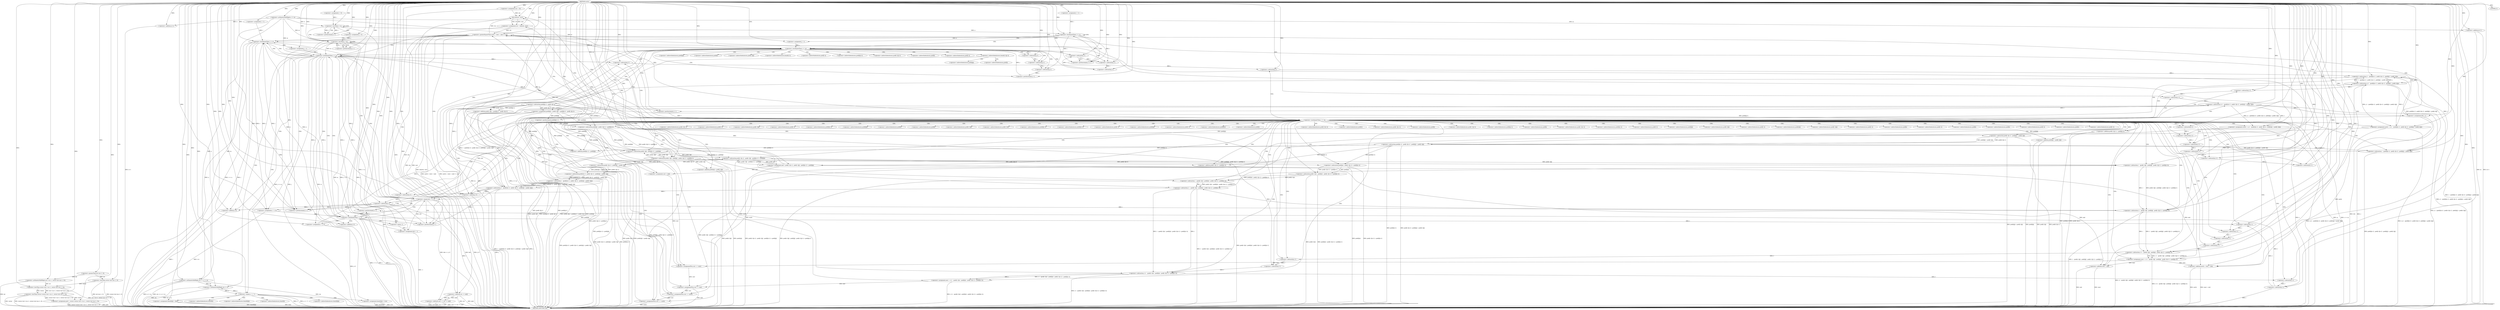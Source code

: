 digraph "solve" {  
"1000159" [label = "(METHOD,solve)" ]
"1000604" [label = "(METHOD_RETURN,void)" ]
"1000161" [label = "(<operator>.arithmeticShiftRight,cin >> n >> m)" ]
"1000171" [label = "(<operator>.assignment,pref = vector<vector<int>>(n+1, vector<int>(m+1, 0)))" ]
"1000307" [label = "(<operator>.assignment,res = 16)" ]
"1000599" [label = "(<operator>.shiftLeft,cout << res << endl)" ]
"1000194" [label = "(<operator>.assignment,i = 0)" ]
"1000197" [label = "(<operator>.lessThan,i < n)" ]
"1000200" [label = "(<operator>.postIncrement,i++)" ]
"1000239" [label = "(<operator>.assignment,i = 1)" ]
"1000242" [label = "(<operator>.lessEqualsThan,i <= n)" ]
"1000245" [label = "(<operator>.postIncrement,i++)" ]
"1000312" [label = "(<operator>.assignment,i = 1)" ]
"1000315" [label = "(<operator>.lessEqualsThan,i <= n)" ]
"1000318" [label = "(<operator>.postIncrement,i++)" ]
"1000163" [label = "(<operator>.arithmeticShiftRight,n >> m)" ]
"1000173" [label = "(<operator>.lessThan,vector<vector<int>>(n+1, vector<int>(m+1, 0)))" ]
"1000601" [label = "(<operator>.shiftLeft,res << endl)" ]
"1000175" [label = "(<operator>.lessThan,vector<int>>(n+1, vector<int>(m+1, 0)))" ]
"1000205" [label = "(<operator>.assignment,j = 0)" ]
"1000208" [label = "(<operator>.lessThan,j < m)" ]
"1000211" [label = "(<operator>.postIncrement,j++)" ]
"1000250" [label = "(<operator>.assignment,j = 1)" ]
"1000253" [label = "(<operator>.lessEqualsThan,j <= m)" ]
"1000256" [label = "(<operator>.postIncrement,j++)" ]
"1000323" [label = "(<operator>.assignment,j = 1)" ]
"1000326" [label = "(<operator>.lessEqualsThan,j <= m)" ]
"1000329" [label = "(<operator>.postIncrement,j++)" ]
"1000177" [label = "(<operator>.arithmeticShiftRight,int>>(n+1, vector<int>(m+1, 0)))" ]
"1000215" [label = "(<operator>.arithmeticShiftRight,cin >> a)" ]
"1000259" [label = "(<operator>.assignment,pref[i][j] = pref[i-1][j] + pref[i][j-1] - pref[i-1][j-1])" ]
"1000180" [label = "(<operator>.addition,n+1)" ]
"1000183" [label = "(<operator>.lessThan,vector<int>(m+1, 0))" ]
"1000219" [label = "(<operator>.equals,a == '1')" ]
"1000222" [label = "(<operator>.assignment,board[i][j] = true)" ]
"1000300" [label = "(<operator>.postIncrement,pref[i][j]++)" ]
"1000334" [label = "(<operator>.assignment,r = i+4)" ]
"1000339" [label = "(<operator>.lessEqualsThan,r <= n)" ]
"1000342" [label = "(<operator>.postIncrement,r++)" ]
"1000230" [label = "(<operator>.assignment,board[i][j] = false)" ]
"1000265" [label = "(<operator>.addition,pref[i-1][j] + pref[i][j-1] - pref[i-1][j-1])" ]
"1000346" [label = "(<operator>.assignment,brk = -1)" ]
"1000185" [label = "(<operator>.greaterThan,int>(m+1, 0))" ]
"1000273" [label = "(<operator>.subtraction,pref[i][j-1] - pref[i-1][j-1])" ]
"1000297" [label = "(<operator>.subtraction,j-1)" ]
"1000336" [label = "(<operator>.addition,i+4)" ]
"1000352" [label = "(<operator>.assignment,c = j+3)" ]
"1000357" [label = "(<operator>.lessEqualsThan,c <= m)" ]
"1000360" [label = "(<operator>.postIncrement,c++)" ]
"1000592" [label = "(<operator>.equals,brk == j+3)" ]
"1000188" [label = "(<operator>.addition,m+1)" ]
"1000191" [label = "(LITERAL,0,)" ]
"1000294" [label = "(<operator>.subtraction,i-1)" ]
"1000348" [label = "(<operator>.minus,-1)" ]
"1000364" [label = "(<operator>.assignment,mid = pref[r-1][c-1] - pref[r-1][j] - pref[i][c-1] + pref[i][j])" ]
"1000398" [label = "(<operator>.assignment,west = r-i-1 - (pref[r-1][j] - pref[i][j] - pref[r-1][j-1] + pref[i][j-1]))" ]
"1000438" [label = "(<operator>.assignment,east = r-i-1 - (pref[r-1][c] - pref[i][c] - pref[r-1][c-1] + pref[i][c-1]))" ]
"1000478" [label = "(<operator>.assignment,north = c-j-1 - (pref[i][c-1] - pref[i-1][c-1] - pref[i][j] + pref[i-1][j]))" ]
"1000518" [label = "(<operator>.assignment,south = c-j-1 - (pref[r][c-1] - pref[r-1][c-1] - pref[r][j] + pref[r-1][j]))" ]
"1000558" [label = "(<operator>.assignment,curr = mid)" ]
"1000561" [label = "(<operator>.assignmentPlus,curr += west)" ]
"1000564" [label = "(<operator>.assignmentPlus,curr += east)" ]
"1000567" [label = "(<operator>.assignmentPlus,curr += north)" ]
"1000570" [label = "(<operator>.assignmentPlus,curr += south)" ]
"1000573" [label = "(<operator>.assignment,res = min(res, curr))" ]
"1000269" [label = "(<operator>.subtraction,i-1)" ]
"1000278" [label = "(<operator>.subtraction,j-1)" ]
"1000287" [label = "(<operator>.subtraction,j-1)" ]
"1000354" [label = "(<operator>.addition,j+3)" ]
"1000579" [label = "(<operator>.greaterEqualsThan,north + west + mid >= res)" ]
"1000594" [label = "(<operator>.addition,j+3)" ]
"1000284" [label = "(<operator>.subtraction,i-1)" ]
"1000366" [label = "(<operator>.subtraction,pref[r-1][c-1] - pref[r-1][j] - pref[i][c-1] + pref[i][j])" ]
"1000400" [label = "(<operator>.subtraction,r-i-1 - (pref[r-1][j] - pref[i][j] - pref[r-1][j-1] + pref[i][j-1]))" ]
"1000440" [label = "(<operator>.subtraction,r-i-1 - (pref[r-1][c] - pref[i][c] - pref[r-1][c-1] + pref[i][c-1]))" ]
"1000480" [label = "(<operator>.subtraction,c-j-1 - (pref[i][c-1] - pref[i-1][c-1] - pref[i][j] + pref[i-1][j]))" ]
"1000520" [label = "(<operator>.subtraction,c-j-1 - (pref[r][c-1] - pref[r-1][c-1] - pref[r][j] + pref[r-1][j]))" ]
"1000575" [label = "(min,min(res, curr))" ]
"1000587" [label = "(<operator>.assignment,brk = c)" ]
"1000376" [label = "(<operator>.subtraction,pref[r-1][j] - pref[i][c-1] + pref[i][j])" ]
"1000402" [label = "(<operator>.subtraction,i-1 - (pref[r-1][j] - pref[i][j] - pref[r-1][j-1] + pref[i][j-1]))" ]
"1000442" [label = "(<operator>.subtraction,i-1 - (pref[r-1][c] - pref[i][c] - pref[r-1][c-1] + pref[i][c-1]))" ]
"1000482" [label = "(<operator>.subtraction,j-1 - (pref[i][c-1] - pref[i-1][c-1] - pref[i][j] + pref[i-1][j]))" ]
"1000522" [label = "(<operator>.subtraction,j-1 - (pref[r][c-1] - pref[r-1][c-1] - pref[r][j] + pref[r-1][j]))" ]
"1000580" [label = "(<operator>.addition,north + west + mid)" ]
"1000373" [label = "(<operator>.subtraction,c-1)" ]
"1000384" [label = "(<operator>.addition,pref[i][c-1] + pref[i][j])" ]
"1000404" [label = "(<operator>.subtraction,1 - (pref[r-1][j] - pref[i][j] - pref[r-1][j-1] + pref[i][j-1]))" ]
"1000444" [label = "(<operator>.subtraction,1 - (pref[r-1][c] - pref[i][c] - pref[r-1][c-1] + pref[i][c-1]))" ]
"1000484" [label = "(<operator>.subtraction,1 - (pref[i][c-1] - pref[i-1][c-1] - pref[i][j] + pref[i-1][j]))" ]
"1000524" [label = "(<operator>.subtraction,1 - (pref[r][c-1] - pref[r-1][c-1] - pref[r][j] + pref[r-1][j]))" ]
"1000582" [label = "(<operator>.addition,west + mid)" ]
"1000370" [label = "(<operator>.subtraction,r-1)" ]
"1000406" [label = "(<operator>.subtraction,pref[r-1][j] - pref[i][j] - pref[r-1][j-1] + pref[i][j-1])" ]
"1000446" [label = "(<operator>.subtraction,pref[r-1][c] - pref[i][c] - pref[r-1][c-1] + pref[i][c-1])" ]
"1000486" [label = "(<operator>.subtraction,pref[i][c-1] - pref[i-1][c-1] - pref[i][j] + pref[i-1][j])" ]
"1000526" [label = "(<operator>.subtraction,pref[r][c-1] - pref[r-1][c-1] - pref[r][j] + pref[r-1][j])" ]
"1000380" [label = "(<operator>.subtraction,r-1)" ]
"1000389" [label = "(<operator>.subtraction,c-1)" ]
"1000414" [label = "(<operator>.subtraction,pref[i][j] - pref[r-1][j-1] + pref[i][j-1])" ]
"1000454" [label = "(<operator>.subtraction,pref[i][c] - pref[r-1][c-1] + pref[i][c-1])" ]
"1000494" [label = "(<operator>.subtraction,pref[i-1][c-1] - pref[i][j] + pref[i-1][j])" ]
"1000534" [label = "(<operator>.subtraction,pref[r-1][c-1] - pref[r][j] + pref[r-1][j])" ]
"1000420" [label = "(<operator>.addition,pref[r-1][j-1] + pref[i][j-1])" ]
"1000460" [label = "(<operator>.addition,pref[r-1][c-1] + pref[i][c-1])" ]
"1000491" [label = "(<operator>.subtraction,c-1)" ]
"1000504" [label = "(<operator>.addition,pref[i][j] + pref[i-1][j])" ]
"1000531" [label = "(<operator>.subtraction,c-1)" ]
"1000544" [label = "(<operator>.addition,pref[r][j] + pref[r-1][j])" ]
"1000410" [label = "(<operator>.subtraction,r-1)" ]
"1000450" [label = "(<operator>.subtraction,r-1)" ]
"1000501" [label = "(<operator>.subtraction,c-1)" ]
"1000541" [label = "(<operator>.subtraction,c-1)" ]
"1000427" [label = "(<operator>.subtraction,j-1)" ]
"1000434" [label = "(<operator>.subtraction,j-1)" ]
"1000467" [label = "(<operator>.subtraction,c-1)" ]
"1000474" [label = "(<operator>.subtraction,c-1)" ]
"1000498" [label = "(<operator>.subtraction,i-1)" ]
"1000538" [label = "(<operator>.subtraction,r-1)" ]
"1000424" [label = "(<operator>.subtraction,r-1)" ]
"1000464" [label = "(<operator>.subtraction,r-1)" ]
"1000513" [label = "(<operator>.subtraction,i-1)" ]
"1000553" [label = "(<operator>.subtraction,r-1)" ]
"1000260" [label = "(<operator>.indirectIndexAccess,pref[i][j])" ]
"1000291" [label = "(<operator>.indirectIndexAccess,board[i-1][j-1])" ]
"1000223" [label = "(<operator>.indirectIndexAccess,board[i][j])" ]
"1000261" [label = "(<operator>.indirectIndexAccess,pref[i])" ]
"1000266" [label = "(<operator>.indirectIndexAccess,pref[i-1][j])" ]
"1000292" [label = "(<operator>.indirectIndexAccess,board[i-1])" ]
"1000301" [label = "(<operator>.indirectIndexAccess,pref[i][j])" ]
"1000224" [label = "(<operator>.indirectIndexAccess,board[i])" ]
"1000231" [label = "(<operator>.indirectIndexAccess,board[i][j])" ]
"1000267" [label = "(<operator>.indirectIndexAccess,pref[i-1])" ]
"1000274" [label = "(<operator>.indirectIndexAccess,pref[i][j-1])" ]
"1000281" [label = "(<operator>.indirectIndexAccess,pref[i-1][j-1])" ]
"1000302" [label = "(<operator>.indirectIndexAccess,pref[i])" ]
"1000232" [label = "(<operator>.indirectIndexAccess,board[i])" ]
"1000275" [label = "(<operator>.indirectIndexAccess,pref[i])" ]
"1000282" [label = "(<operator>.indirectIndexAccess,pref[i-1])" ]
"1000367" [label = "(<operator>.indirectIndexAccess,pref[r-1][c-1])" ]
"1000368" [label = "(<operator>.indirectIndexAccess,pref[r-1])" ]
"1000377" [label = "(<operator>.indirectIndexAccess,pref[r-1][j])" ]
"1000378" [label = "(<operator>.indirectIndexAccess,pref[r-1])" ]
"1000385" [label = "(<operator>.indirectIndexAccess,pref[i][c-1])" ]
"1000392" [label = "(<operator>.indirectIndexAccess,pref[i][j])" ]
"1000386" [label = "(<operator>.indirectIndexAccess,pref[i])" ]
"1000393" [label = "(<operator>.indirectIndexAccess,pref[i])" ]
"1000407" [label = "(<operator>.indirectIndexAccess,pref[r-1][j])" ]
"1000447" [label = "(<operator>.indirectIndexAccess,pref[r-1][c])" ]
"1000487" [label = "(<operator>.indirectIndexAccess,pref[i][c-1])" ]
"1000527" [label = "(<operator>.indirectIndexAccess,pref[r][c-1])" ]
"1000408" [label = "(<operator>.indirectIndexAccess,pref[r-1])" ]
"1000415" [label = "(<operator>.indirectIndexAccess,pref[i][j])" ]
"1000448" [label = "(<operator>.indirectIndexAccess,pref[r-1])" ]
"1000455" [label = "(<operator>.indirectIndexAccess,pref[i][c])" ]
"1000488" [label = "(<operator>.indirectIndexAccess,pref[i])" ]
"1000495" [label = "(<operator>.indirectIndexAccess,pref[i-1][c-1])" ]
"1000528" [label = "(<operator>.indirectIndexAccess,pref[r])" ]
"1000535" [label = "(<operator>.indirectIndexAccess,pref[r-1][c-1])" ]
"1000416" [label = "(<operator>.indirectIndexAccess,pref[i])" ]
"1000421" [label = "(<operator>.indirectIndexAccess,pref[r-1][j-1])" ]
"1000430" [label = "(<operator>.indirectIndexAccess,pref[i][j-1])" ]
"1000456" [label = "(<operator>.indirectIndexAccess,pref[i])" ]
"1000461" [label = "(<operator>.indirectIndexAccess,pref[r-1][c-1])" ]
"1000470" [label = "(<operator>.indirectIndexAccess,pref[i][c-1])" ]
"1000496" [label = "(<operator>.indirectIndexAccess,pref[i-1])" ]
"1000505" [label = "(<operator>.indirectIndexAccess,pref[i][j])" ]
"1000510" [label = "(<operator>.indirectIndexAccess,pref[i-1][j])" ]
"1000536" [label = "(<operator>.indirectIndexAccess,pref[r-1])" ]
"1000545" [label = "(<operator>.indirectIndexAccess,pref[r][j])" ]
"1000550" [label = "(<operator>.indirectIndexAccess,pref[r-1][j])" ]
"1000422" [label = "(<operator>.indirectIndexAccess,pref[r-1])" ]
"1000431" [label = "(<operator>.indirectIndexAccess,pref[i])" ]
"1000462" [label = "(<operator>.indirectIndexAccess,pref[r-1])" ]
"1000471" [label = "(<operator>.indirectIndexAccess,pref[i])" ]
"1000506" [label = "(<operator>.indirectIndexAccess,pref[i])" ]
"1000511" [label = "(<operator>.indirectIndexAccess,pref[i-1])" ]
"1000546" [label = "(<operator>.indirectIndexAccess,pref[r])" ]
"1000551" [label = "(<operator>.indirectIndexAccess,pref[r-1])" ]
  "1000161" -> "1000604"  [ label = "DDG: cin"] 
  "1000161" -> "1000604"  [ label = "DDG: n >> m"] 
  "1000161" -> "1000604"  [ label = "DDG: cin >> n >> m"] 
  "1000171" -> "1000604"  [ label = "DDG: pref"] 
  "1000173" -> "1000604"  [ label = "DDG: vector"] 
  "1000177" -> "1000604"  [ label = "DDG: int"] 
  "1000180" -> "1000604"  [ label = "DDG: n+1"] 
  "1000188" -> "1000604"  [ label = "DDG: m"] 
  "1000188" -> "1000604"  [ label = "DDG: m+1"] 
  "1000183" -> "1000604"  [ label = "DDG: int>(m+1, 0)"] 
  "1000183" -> "1000604"  [ label = "DDG: vector<int>(m+1, 0)"] 
  "1000175" -> "1000604"  [ label = "DDG: int>>(n+1, vector<int>(m+1, 0))"] 
  "1000173" -> "1000604"  [ label = "DDG: vector<int>>(n+1, vector<int>(m+1, 0))"] 
  "1000171" -> "1000604"  [ label = "DDG: vector<vector<int>>(n+1, vector<int>(m+1, 0))"] 
  "1000197" -> "1000604"  [ label = "DDG: i < n"] 
  "1000315" -> "1000604"  [ label = "DDG: i"] 
  "1000315" -> "1000604"  [ label = "DDG: n"] 
  "1000315" -> "1000604"  [ label = "DDG: i <= n"] 
  "1000326" -> "1000604"  [ label = "DDG: j"] 
  "1000326" -> "1000604"  [ label = "DDG: m"] 
  "1000326" -> "1000604"  [ label = "DDG: j <= m"] 
  "1000336" -> "1000604"  [ label = "DDG: i"] 
  "1000334" -> "1000604"  [ label = "DDG: i+4"] 
  "1000339" -> "1000604"  [ label = "DDG: r"] 
  "1000339" -> "1000604"  [ label = "DDG: n"] 
  "1000339" -> "1000604"  [ label = "DDG: r <= n"] 
  "1000346" -> "1000604"  [ label = "DDG: -1"] 
  "1000352" -> "1000604"  [ label = "DDG: j+3"] 
  "1000357" -> "1000604"  [ label = "DDG: c"] 
  "1000357" -> "1000604"  [ label = "DDG: m"] 
  "1000357" -> "1000604"  [ label = "DDG: c <= m"] 
  "1000376" -> "1000604"  [ label = "DDG: pref[i][c-1] + pref[i][j]"] 
  "1000366" -> "1000604"  [ label = "DDG: pref[r-1][j] - pref[i][c-1] + pref[i][j]"] 
  "1000364" -> "1000604"  [ label = "DDG: pref[r-1][c-1] - pref[r-1][j] - pref[i][c-1] + pref[i][j]"] 
  "1000420" -> "1000604"  [ label = "DDG: pref[r-1][j-1]"] 
  "1000420" -> "1000604"  [ label = "DDG: pref[i][j-1]"] 
  "1000414" -> "1000604"  [ label = "DDG: pref[r-1][j-1] + pref[i][j-1]"] 
  "1000406" -> "1000604"  [ label = "DDG: pref[i][j] - pref[r-1][j-1] + pref[i][j-1]"] 
  "1000404" -> "1000604"  [ label = "DDG: pref[r-1][j] - pref[i][j] - pref[r-1][j-1] + pref[i][j-1]"] 
  "1000402" -> "1000604"  [ label = "DDG: 1 - (pref[r-1][j] - pref[i][j] - pref[r-1][j-1] + pref[i][j-1])"] 
  "1000400" -> "1000604"  [ label = "DDG: i-1 - (pref[r-1][j] - pref[i][j] - pref[r-1][j-1] + pref[i][j-1])"] 
  "1000398" -> "1000604"  [ label = "DDG: r-i-1 - (pref[r-1][j] - pref[i][j] - pref[r-1][j-1] + pref[i][j-1])"] 
  "1000446" -> "1000604"  [ label = "DDG: pref[r-1][c]"] 
  "1000454" -> "1000604"  [ label = "DDG: pref[i][c]"] 
  "1000454" -> "1000604"  [ label = "DDG: pref[r-1][c-1] + pref[i][c-1]"] 
  "1000446" -> "1000604"  [ label = "DDG: pref[i][c] - pref[r-1][c-1] + pref[i][c-1]"] 
  "1000444" -> "1000604"  [ label = "DDG: pref[r-1][c] - pref[i][c] - pref[r-1][c-1] + pref[i][c-1]"] 
  "1000442" -> "1000604"  [ label = "DDG: 1 - (pref[r-1][c] - pref[i][c] - pref[r-1][c-1] + pref[i][c-1])"] 
  "1000440" -> "1000604"  [ label = "DDG: i-1 - (pref[r-1][c] - pref[i][c] - pref[r-1][c-1] + pref[i][c-1])"] 
  "1000438" -> "1000604"  [ label = "DDG: r-i-1 - (pref[r-1][c] - pref[i][c] - pref[r-1][c-1] + pref[i][c-1])"] 
  "1000486" -> "1000604"  [ label = "DDG: pref[i][c-1]"] 
  "1000494" -> "1000604"  [ label = "DDG: pref[i-1][c-1]"] 
  "1000504" -> "1000604"  [ label = "DDG: pref[i][j]"] 
  "1000513" -> "1000604"  [ label = "DDG: i"] 
  "1000504" -> "1000604"  [ label = "DDG: pref[i-1][j]"] 
  "1000494" -> "1000604"  [ label = "DDG: pref[i][j] + pref[i-1][j]"] 
  "1000486" -> "1000604"  [ label = "DDG: pref[i-1][c-1] - pref[i][j] + pref[i-1][j]"] 
  "1000484" -> "1000604"  [ label = "DDG: pref[i][c-1] - pref[i-1][c-1] - pref[i][j] + pref[i-1][j]"] 
  "1000482" -> "1000604"  [ label = "DDG: 1 - (pref[i][c-1] - pref[i-1][c-1] - pref[i][j] + pref[i-1][j])"] 
  "1000480" -> "1000604"  [ label = "DDG: j-1 - (pref[i][c-1] - pref[i-1][c-1] - pref[i][j] + pref[i-1][j])"] 
  "1000478" -> "1000604"  [ label = "DDG: c-j-1 - (pref[i][c-1] - pref[i-1][c-1] - pref[i][j] + pref[i-1][j])"] 
  "1000522" -> "1000604"  [ label = "DDG: j"] 
  "1000526" -> "1000604"  [ label = "DDG: pref[r][c-1]"] 
  "1000534" -> "1000604"  [ label = "DDG: pref[r-1][c-1]"] 
  "1000544" -> "1000604"  [ label = "DDG: pref[r][j]"] 
  "1000553" -> "1000604"  [ label = "DDG: r"] 
  "1000544" -> "1000604"  [ label = "DDG: pref[r-1][j]"] 
  "1000534" -> "1000604"  [ label = "DDG: pref[r][j] + pref[r-1][j]"] 
  "1000526" -> "1000604"  [ label = "DDG: pref[r-1][c-1] - pref[r][j] + pref[r-1][j]"] 
  "1000524" -> "1000604"  [ label = "DDG: pref[r][c-1] - pref[r-1][c-1] - pref[r][j] + pref[r-1][j]"] 
  "1000522" -> "1000604"  [ label = "DDG: 1 - (pref[r][c-1] - pref[r-1][c-1] - pref[r][j] + pref[r-1][j])"] 
  "1000520" -> "1000604"  [ label = "DDG: j-1 - (pref[r][c-1] - pref[r-1][c-1] - pref[r][j] + pref[r-1][j])"] 
  "1000518" -> "1000604"  [ label = "DDG: c-j-1 - (pref[r][c-1] - pref[r-1][c-1] - pref[r][j] + pref[r-1][j])"] 
  "1000564" -> "1000604"  [ label = "DDG: east"] 
  "1000570" -> "1000604"  [ label = "DDG: south"] 
  "1000575" -> "1000604"  [ label = "DDG: curr"] 
  "1000573" -> "1000604"  [ label = "DDG: min(res, curr)"] 
  "1000580" -> "1000604"  [ label = "DDG: north"] 
  "1000582" -> "1000604"  [ label = "DDG: west"] 
  "1000582" -> "1000604"  [ label = "DDG: mid"] 
  "1000580" -> "1000604"  [ label = "DDG: west + mid"] 
  "1000579" -> "1000604"  [ label = "DDG: north + west + mid"] 
  "1000579" -> "1000604"  [ label = "DDG: north + west + mid >= res"] 
  "1000587" -> "1000604"  [ label = "DDG: brk"] 
  "1000587" -> "1000604"  [ label = "DDG: c"] 
  "1000592" -> "1000604"  [ label = "DDG: brk"] 
  "1000594" -> "1000604"  [ label = "DDG: j"] 
  "1000592" -> "1000604"  [ label = "DDG: j+3"] 
  "1000592" -> "1000604"  [ label = "DDG: brk == j+3"] 
  "1000601" -> "1000604"  [ label = "DDG: res"] 
  "1000599" -> "1000604"  [ label = "DDG: res << endl"] 
  "1000599" -> "1000604"  [ label = "DDG: cout << res << endl"] 
  "1000253" -> "1000604"  [ label = "DDG: j"] 
  "1000253" -> "1000604"  [ label = "DDG: m"] 
  "1000253" -> "1000604"  [ label = "DDG: j <= m"] 
  "1000259" -> "1000604"  [ label = "DDG: pref[i][j]"] 
  "1000265" -> "1000604"  [ label = "DDG: pref[i-1][j]"] 
  "1000273" -> "1000604"  [ label = "DDG: pref[i][j-1]"] 
  "1000273" -> "1000604"  [ label = "DDG: pref[i-1][j-1]"] 
  "1000265" -> "1000604"  [ label = "DDG: pref[i][j-1] - pref[i-1][j-1]"] 
  "1000259" -> "1000604"  [ label = "DDG: pref[i-1][j] + pref[i][j-1] - pref[i-1][j-1]"] 
  "1000300" -> "1000604"  [ label = "DDG: pref[i][j]"] 
  "1000208" -> "1000604"  [ label = "DDG: j"] 
  "1000208" -> "1000604"  [ label = "DDG: m"] 
  "1000208" -> "1000604"  [ label = "DDG: j < m"] 
  "1000215" -> "1000604"  [ label = "DDG: cin"] 
  "1000215" -> "1000604"  [ label = "DDG: cin >> a"] 
  "1000219" -> "1000604"  [ label = "DDG: a"] 
  "1000219" -> "1000604"  [ label = "DDG: a == '1'"] 
  "1000230" -> "1000604"  [ label = "DDG: board[i][j]"] 
  "1000222" -> "1000604"  [ label = "DDG: board[i][j]"] 
  "1000230" -> "1000604"  [ label = "DDG: false"] 
  "1000601" -> "1000604"  [ label = "DDG: endl"] 
  "1000599" -> "1000604"  [ label = "DDG: cout"] 
  "1000222" -> "1000604"  [ label = "DDG: true"] 
  "1000173" -> "1000171"  [ label = "DDG: vector"] 
  "1000173" -> "1000171"  [ label = "DDG: vector<int>>(n+1, vector<int>(m+1, 0))"] 
  "1000159" -> "1000307"  [ label = "DDG: "] 
  "1000159" -> "1000161"  [ label = "DDG: "] 
  "1000163" -> "1000161"  [ label = "DDG: n"] 
  "1000163" -> "1000161"  [ label = "DDG: m"] 
  "1000159" -> "1000171"  [ label = "DDG: "] 
  "1000159" -> "1000194"  [ label = "DDG: "] 
  "1000159" -> "1000239"  [ label = "DDG: "] 
  "1000159" -> "1000312"  [ label = "DDG: "] 
  "1000159" -> "1000599"  [ label = "DDG: "] 
  "1000601" -> "1000599"  [ label = "DDG: res"] 
  "1000601" -> "1000599"  [ label = "DDG: endl"] 
  "1000159" -> "1000163"  [ label = "DDG: "] 
  "1000175" -> "1000173"  [ label = "DDG: vector"] 
  "1000159" -> "1000173"  [ label = "DDG: "] 
  "1000175" -> "1000173"  [ label = "DDG: int>>(n+1, vector<int>(m+1, 0))"] 
  "1000194" -> "1000197"  [ label = "DDG: i"] 
  "1000200" -> "1000197"  [ label = "DDG: i"] 
  "1000159" -> "1000197"  [ label = "DDG: "] 
  "1000163" -> "1000197"  [ label = "DDG: n"] 
  "1000197" -> "1000200"  [ label = "DDG: i"] 
  "1000159" -> "1000200"  [ label = "DDG: "] 
  "1000239" -> "1000242"  [ label = "DDG: i"] 
  "1000245" -> "1000242"  [ label = "DDG: i"] 
  "1000159" -> "1000242"  [ label = "DDG: "] 
  "1000197" -> "1000242"  [ label = "DDG: n"] 
  "1000242" -> "1000245"  [ label = "DDG: i"] 
  "1000294" -> "1000245"  [ label = "DDG: i"] 
  "1000159" -> "1000245"  [ label = "DDG: "] 
  "1000312" -> "1000315"  [ label = "DDG: i"] 
  "1000318" -> "1000315"  [ label = "DDG: i"] 
  "1000159" -> "1000315"  [ label = "DDG: "] 
  "1000242" -> "1000315"  [ label = "DDG: n"] 
  "1000339" -> "1000315"  [ label = "DDG: n"] 
  "1000315" -> "1000318"  [ label = "DDG: i"] 
  "1000513" -> "1000318"  [ label = "DDG: i"] 
  "1000159" -> "1000318"  [ label = "DDG: "] 
  "1000307" -> "1000601"  [ label = "DDG: res"] 
  "1000579" -> "1000601"  [ label = "DDG: res"] 
  "1000159" -> "1000601"  [ label = "DDG: "] 
  "1000183" -> "1000175"  [ label = "DDG: vector"] 
  "1000159" -> "1000175"  [ label = "DDG: "] 
  "1000177" -> "1000175"  [ label = "DDG: int"] 
  "1000159" -> "1000205"  [ label = "DDG: "] 
  "1000159" -> "1000250"  [ label = "DDG: "] 
  "1000159" -> "1000323"  [ label = "DDG: "] 
  "1000185" -> "1000177"  [ label = "DDG: int"] 
  "1000159" -> "1000177"  [ label = "DDG: "] 
  "1000205" -> "1000208"  [ label = "DDG: j"] 
  "1000211" -> "1000208"  [ label = "DDG: j"] 
  "1000159" -> "1000208"  [ label = "DDG: "] 
  "1000163" -> "1000208"  [ label = "DDG: m"] 
  "1000208" -> "1000211"  [ label = "DDG: j"] 
  "1000159" -> "1000211"  [ label = "DDG: "] 
  "1000250" -> "1000253"  [ label = "DDG: j"] 
  "1000256" -> "1000253"  [ label = "DDG: j"] 
  "1000159" -> "1000253"  [ label = "DDG: "] 
  "1000208" -> "1000253"  [ label = "DDG: m"] 
  "1000163" -> "1000253"  [ label = "DDG: m"] 
  "1000297" -> "1000256"  [ label = "DDG: j"] 
  "1000159" -> "1000256"  [ label = "DDG: "] 
  "1000273" -> "1000259"  [ label = "DDG: pref[i][j-1]"] 
  "1000273" -> "1000259"  [ label = "DDG: pref[i-1][j-1]"] 
  "1000323" -> "1000326"  [ label = "DDG: j"] 
  "1000329" -> "1000326"  [ label = "DDG: j"] 
  "1000159" -> "1000326"  [ label = "DDG: "] 
  "1000357" -> "1000326"  [ label = "DDG: m"] 
  "1000253" -> "1000326"  [ label = "DDG: m"] 
  "1000208" -> "1000326"  [ label = "DDG: m"] 
  "1000163" -> "1000326"  [ label = "DDG: m"] 
  "1000326" -> "1000329"  [ label = "DDG: j"] 
  "1000522" -> "1000329"  [ label = "DDG: j"] 
  "1000159" -> "1000329"  [ label = "DDG: "] 
  "1000159" -> "1000180"  [ label = "DDG: "] 
  "1000163" -> "1000180"  [ label = "DDG: n"] 
  "1000161" -> "1000215"  [ label = "DDG: cin"] 
  "1000159" -> "1000215"  [ label = "DDG: "] 
  "1000219" -> "1000215"  [ label = "DDG: a"] 
  "1000159" -> "1000222"  [ label = "DDG: "] 
  "1000315" -> "1000334"  [ label = "DDG: i"] 
  "1000513" -> "1000334"  [ label = "DDG: i"] 
  "1000159" -> "1000334"  [ label = "DDG: "] 
  "1000159" -> "1000183"  [ label = "DDG: "] 
  "1000185" -> "1000183"  [ label = "DDG: int"] 
  "1000215" -> "1000219"  [ label = "DDG: a"] 
  "1000159" -> "1000219"  [ label = "DDG: "] 
  "1000159" -> "1000230"  [ label = "DDG: "] 
  "1000273" -> "1000265"  [ label = "DDG: pref[i][j-1]"] 
  "1000273" -> "1000265"  [ label = "DDG: pref[i-1][j-1]"] 
  "1000259" -> "1000300"  [ label = "DDG: pref[i][j]"] 
  "1000334" -> "1000339"  [ label = "DDG: r"] 
  "1000342" -> "1000339"  [ label = "DDG: r"] 
  "1000159" -> "1000339"  [ label = "DDG: "] 
  "1000315" -> "1000339"  [ label = "DDG: n"] 
  "1000339" -> "1000342"  [ label = "DDG: r"] 
  "1000553" -> "1000342"  [ label = "DDG: r"] 
  "1000159" -> "1000342"  [ label = "DDG: "] 
  "1000348" -> "1000346"  [ label = "DDG: 1"] 
  "1000159" -> "1000185"  [ label = "DDG: "] 
  "1000287" -> "1000297"  [ label = "DDG: j"] 
  "1000159" -> "1000297"  [ label = "DDG: "] 
  "1000315" -> "1000336"  [ label = "DDG: i"] 
  "1000513" -> "1000336"  [ label = "DDG: i"] 
  "1000159" -> "1000336"  [ label = "DDG: "] 
  "1000159" -> "1000346"  [ label = "DDG: "] 
  "1000159" -> "1000352"  [ label = "DDG: "] 
  "1000326" -> "1000352"  [ label = "DDG: j"] 
  "1000159" -> "1000188"  [ label = "DDG: "] 
  "1000163" -> "1000188"  [ label = "DDG: m"] 
  "1000159" -> "1000191"  [ label = "DDG: "] 
  "1000284" -> "1000294"  [ label = "DDG: i"] 
  "1000159" -> "1000294"  [ label = "DDG: "] 
  "1000159" -> "1000348"  [ label = "DDG: "] 
  "1000352" -> "1000357"  [ label = "DDG: c"] 
  "1000360" -> "1000357"  [ label = "DDG: c"] 
  "1000159" -> "1000357"  [ label = "DDG: "] 
  "1000326" -> "1000357"  [ label = "DDG: m"] 
  "1000520" -> "1000360"  [ label = "DDG: c"] 
  "1000159" -> "1000360"  [ label = "DDG: "] 
  "1000366" -> "1000364"  [ label = "DDG: pref[r-1][j] - pref[i][c-1] + pref[i][j]"] 
  "1000366" -> "1000364"  [ label = "DDG: pref[r-1][c-1]"] 
  "1000400" -> "1000398"  [ label = "DDG: r"] 
  "1000400" -> "1000398"  [ label = "DDG: i-1 - (pref[r-1][j] - pref[i][j] - pref[r-1][j-1] + pref[i][j-1])"] 
  "1000440" -> "1000438"  [ label = "DDG: i-1 - (pref[r-1][c] - pref[i][c] - pref[r-1][c-1] + pref[i][c-1])"] 
  "1000440" -> "1000438"  [ label = "DDG: r"] 
  "1000480" -> "1000478"  [ label = "DDG: c"] 
  "1000480" -> "1000478"  [ label = "DDG: j-1 - (pref[i][c-1] - pref[i-1][c-1] - pref[i][j] + pref[i-1][j])"] 
  "1000520" -> "1000518"  [ label = "DDG: j-1 - (pref[r][c-1] - pref[r-1][c-1] - pref[r][j] + pref[r-1][j])"] 
  "1000520" -> "1000518"  [ label = "DDG: c"] 
  "1000364" -> "1000558"  [ label = "DDG: mid"] 
  "1000159" -> "1000558"  [ label = "DDG: "] 
  "1000398" -> "1000561"  [ label = "DDG: west"] 
  "1000159" -> "1000561"  [ label = "DDG: "] 
  "1000438" -> "1000564"  [ label = "DDG: east"] 
  "1000159" -> "1000564"  [ label = "DDG: "] 
  "1000478" -> "1000567"  [ label = "DDG: north"] 
  "1000159" -> "1000567"  [ label = "DDG: "] 
  "1000518" -> "1000570"  [ label = "DDG: south"] 
  "1000159" -> "1000570"  [ label = "DDG: "] 
  "1000575" -> "1000573"  [ label = "DDG: res"] 
  "1000575" -> "1000573"  [ label = "DDG: curr"] 
  "1000346" -> "1000592"  [ label = "DDG: brk"] 
  "1000587" -> "1000592"  [ label = "DDG: brk"] 
  "1000159" -> "1000592"  [ label = "DDG: "] 
  "1000522" -> "1000592"  [ label = "DDG: j"] 
  "1000326" -> "1000592"  [ label = "DDG: j"] 
  "1000242" -> "1000269"  [ label = "DDG: i"] 
  "1000294" -> "1000269"  [ label = "DDG: i"] 
  "1000159" -> "1000269"  [ label = "DDG: "] 
  "1000253" -> "1000278"  [ label = "DDG: j"] 
  "1000159" -> "1000278"  [ label = "DDG: "] 
  "1000278" -> "1000287"  [ label = "DDG: j"] 
  "1000159" -> "1000287"  [ label = "DDG: "] 
  "1000326" -> "1000354"  [ label = "DDG: j"] 
  "1000159" -> "1000354"  [ label = "DDG: "] 
  "1000159" -> "1000364"  [ label = "DDG: "] 
  "1000159" -> "1000398"  [ label = "DDG: "] 
  "1000159" -> "1000438"  [ label = "DDG: "] 
  "1000159" -> "1000478"  [ label = "DDG: "] 
  "1000159" -> "1000518"  [ label = "DDG: "] 
  "1000558" -> "1000561"  [ label = "DDG: curr"] 
  "1000561" -> "1000564"  [ label = "DDG: curr"] 
  "1000564" -> "1000567"  [ label = "DDG: curr"] 
  "1000567" -> "1000570"  [ label = "DDG: curr"] 
  "1000159" -> "1000573"  [ label = "DDG: "] 
  "1000522" -> "1000594"  [ label = "DDG: j"] 
  "1000159" -> "1000594"  [ label = "DDG: "] 
  "1000326" -> "1000594"  [ label = "DDG: j"] 
  "1000269" -> "1000284"  [ label = "DDG: i"] 
  "1000159" -> "1000284"  [ label = "DDG: "] 
  "1000534" -> "1000366"  [ label = "DDG: pref[r-1][c-1]"] 
  "1000376" -> "1000366"  [ label = "DDG: pref[r-1][j]"] 
  "1000376" -> "1000366"  [ label = "DDG: pref[i][c-1] + pref[i][j]"] 
  "1000424" -> "1000400"  [ label = "DDG: r"] 
  "1000159" -> "1000400"  [ label = "DDG: "] 
  "1000402" -> "1000400"  [ label = "DDG: 1 - (pref[r-1][j] - pref[i][j] - pref[r-1][j-1] + pref[i][j-1])"] 
  "1000402" -> "1000400"  [ label = "DDG: i"] 
  "1000464" -> "1000440"  [ label = "DDG: r"] 
  "1000159" -> "1000440"  [ label = "DDG: "] 
  "1000442" -> "1000440"  [ label = "DDG: i"] 
  "1000442" -> "1000440"  [ label = "DDG: 1 - (pref[r-1][c] - pref[i][c] - pref[r-1][c-1] + pref[i][c-1])"] 
  "1000501" -> "1000480"  [ label = "DDG: c"] 
  "1000159" -> "1000480"  [ label = "DDG: "] 
  "1000482" -> "1000480"  [ label = "DDG: 1 - (pref[i][c-1] - pref[i-1][c-1] - pref[i][j] + pref[i-1][j])"] 
  "1000482" -> "1000480"  [ label = "DDG: j"] 
  "1000541" -> "1000520"  [ label = "DDG: c"] 
  "1000159" -> "1000520"  [ label = "DDG: "] 
  "1000522" -> "1000520"  [ label = "DDG: 1 - (pref[r][c-1] - pref[r-1][c-1] - pref[r][j] + pref[r-1][j])"] 
  "1000522" -> "1000520"  [ label = "DDG: j"] 
  "1000307" -> "1000575"  [ label = "DDG: res"] 
  "1000579" -> "1000575"  [ label = "DDG: res"] 
  "1000159" -> "1000575"  [ label = "DDG: "] 
  "1000570" -> "1000575"  [ label = "DDG: curr"] 
  "1000159" -> "1000579"  [ label = "DDG: "] 
  "1000478" -> "1000579"  [ label = "DDG: north"] 
  "1000364" -> "1000579"  [ label = "DDG: mid"] 
  "1000398" -> "1000579"  [ label = "DDG: west"] 
  "1000573" -> "1000579"  [ label = "DDG: res"] 
  "1000520" -> "1000587"  [ label = "DDG: c"] 
  "1000159" -> "1000587"  [ label = "DDG: "] 
  "1000406" -> "1000376"  [ label = "DDG: pref[r-1][j]"] 
  "1000259" -> "1000376"  [ label = "DDG: pref[i][j]"] 
  "1000300" -> "1000376"  [ label = "DDG: pref[i][j]"] 
  "1000414" -> "1000376"  [ label = "DDG: pref[i][j]"] 
  "1000486" -> "1000376"  [ label = "DDG: pref[i][c-1]"] 
  "1000513" -> "1000402"  [ label = "DDG: i"] 
  "1000159" -> "1000402"  [ label = "DDG: "] 
  "1000315" -> "1000402"  [ label = "DDG: i"] 
  "1000404" -> "1000402"  [ label = "DDG: pref[r-1][j] - pref[i][j] - pref[r-1][j-1] + pref[i][j-1]"] 
  "1000404" -> "1000402"  [ label = "DDG: 1"] 
  "1000402" -> "1000442"  [ label = "DDG: i"] 
  "1000159" -> "1000442"  [ label = "DDG: "] 
  "1000444" -> "1000442"  [ label = "DDG: pref[r-1][c] - pref[i][c] - pref[r-1][c-1] + pref[i][c-1]"] 
  "1000444" -> "1000442"  [ label = "DDG: 1"] 
  "1000434" -> "1000482"  [ label = "DDG: j"] 
  "1000159" -> "1000482"  [ label = "DDG: "] 
  "1000484" -> "1000482"  [ label = "DDG: 1"] 
  "1000484" -> "1000482"  [ label = "DDG: pref[i][c-1] - pref[i-1][c-1] - pref[i][j] + pref[i-1][j]"] 
  "1000482" -> "1000522"  [ label = "DDG: j"] 
  "1000159" -> "1000522"  [ label = "DDG: "] 
  "1000524" -> "1000522"  [ label = "DDG: pref[r][c-1] - pref[r-1][c-1] - pref[r][j] + pref[r-1][j]"] 
  "1000524" -> "1000522"  [ label = "DDG: 1"] 
  "1000159" -> "1000580"  [ label = "DDG: "] 
  "1000478" -> "1000580"  [ label = "DDG: north"] 
  "1000364" -> "1000580"  [ label = "DDG: mid"] 
  "1000398" -> "1000580"  [ label = "DDG: west"] 
  "1000357" -> "1000373"  [ label = "DDG: c"] 
  "1000159" -> "1000373"  [ label = "DDG: "] 
  "1000486" -> "1000384"  [ label = "DDG: pref[i][c-1]"] 
  "1000259" -> "1000384"  [ label = "DDG: pref[i][j]"] 
  "1000300" -> "1000384"  [ label = "DDG: pref[i][j]"] 
  "1000414" -> "1000384"  [ label = "DDG: pref[i][j]"] 
  "1000159" -> "1000404"  [ label = "DDG: "] 
  "1000406" -> "1000404"  [ label = "DDG: pref[r-1][j]"] 
  "1000406" -> "1000404"  [ label = "DDG: pref[i][j] - pref[r-1][j-1] + pref[i][j-1]"] 
  "1000159" -> "1000444"  [ label = "DDG: "] 
  "1000446" -> "1000444"  [ label = "DDG: pref[r-1][c]"] 
  "1000446" -> "1000444"  [ label = "DDG: pref[i][c] - pref[r-1][c-1] + pref[i][c-1]"] 
  "1000159" -> "1000484"  [ label = "DDG: "] 
  "1000486" -> "1000484"  [ label = "DDG: pref[i-1][c-1] - pref[i][j] + pref[i-1][j]"] 
  "1000486" -> "1000484"  [ label = "DDG: pref[i][c-1]"] 
  "1000159" -> "1000524"  [ label = "DDG: "] 
  "1000526" -> "1000524"  [ label = "DDG: pref[r-1][c-1] - pref[r][j] + pref[r-1][j]"] 
  "1000526" -> "1000524"  [ label = "DDG: pref[r][c-1]"] 
  "1000159" -> "1000582"  [ label = "DDG: "] 
  "1000398" -> "1000582"  [ label = "DDG: west"] 
  "1000364" -> "1000582"  [ label = "DDG: mid"] 
  "1000339" -> "1000370"  [ label = "DDG: r"] 
  "1000553" -> "1000370"  [ label = "DDG: r"] 
  "1000159" -> "1000370"  [ label = "DDG: "] 
  "1000376" -> "1000406"  [ label = "DDG: pref[r-1][j]"] 
  "1000414" -> "1000406"  [ label = "DDG: pref[i][j]"] 
  "1000414" -> "1000406"  [ label = "DDG: pref[r-1][j-1] + pref[i][j-1]"] 
  "1000454" -> "1000446"  [ label = "DDG: pref[i][c]"] 
  "1000454" -> "1000446"  [ label = "DDG: pref[r-1][c-1] + pref[i][c-1]"] 
  "1000494" -> "1000486"  [ label = "DDG: pref[i-1][c-1]"] 
  "1000494" -> "1000486"  [ label = "DDG: pref[i][j] + pref[i-1][j]"] 
  "1000534" -> "1000526"  [ label = "DDG: pref[r][j] + pref[r-1][j]"] 
  "1000534" -> "1000526"  [ label = "DDG: pref[r-1][c-1]"] 
  "1000370" -> "1000380"  [ label = "DDG: r"] 
  "1000159" -> "1000380"  [ label = "DDG: "] 
  "1000373" -> "1000389"  [ label = "DDG: c"] 
  "1000159" -> "1000389"  [ label = "DDG: "] 
  "1000259" -> "1000414"  [ label = "DDG: pref[i][j]"] 
  "1000300" -> "1000414"  [ label = "DDG: pref[i][j]"] 
  "1000273" -> "1000414"  [ label = "DDG: pref[i][j-1]"] 
  "1000486" -> "1000454"  [ label = "DDG: pref[i][c-1]"] 
  "1000366" -> "1000454"  [ label = "DDG: pref[r-1][c-1]"] 
  "1000414" -> "1000494"  [ label = "DDG: pref[i][j]"] 
  "1000366" -> "1000534"  [ label = "DDG: pref[r-1][c-1]"] 
  "1000406" -> "1000534"  [ label = "DDG: pref[r-1][j]"] 
  "1000273" -> "1000420"  [ label = "DDG: pref[i][j-1]"] 
  "1000366" -> "1000460"  [ label = "DDG: pref[r-1][c-1]"] 
  "1000486" -> "1000460"  [ label = "DDG: pref[i][c-1]"] 
  "1000474" -> "1000491"  [ label = "DDG: c"] 
  "1000159" -> "1000491"  [ label = "DDG: "] 
  "1000414" -> "1000504"  [ label = "DDG: pref[i][j]"] 
  "1000480" -> "1000531"  [ label = "DDG: c"] 
  "1000159" -> "1000531"  [ label = "DDG: "] 
  "1000406" -> "1000544"  [ label = "DDG: pref[r-1][j]"] 
  "1000380" -> "1000410"  [ label = "DDG: r"] 
  "1000159" -> "1000410"  [ label = "DDG: "] 
  "1000400" -> "1000450"  [ label = "DDG: r"] 
  "1000159" -> "1000450"  [ label = "DDG: "] 
  "1000491" -> "1000501"  [ label = "DDG: c"] 
  "1000159" -> "1000501"  [ label = "DDG: "] 
  "1000531" -> "1000541"  [ label = "DDG: c"] 
  "1000159" -> "1000541"  [ label = "DDG: "] 
  "1000522" -> "1000427"  [ label = "DDG: j"] 
  "1000159" -> "1000427"  [ label = "DDG: "] 
  "1000326" -> "1000427"  [ label = "DDG: j"] 
  "1000427" -> "1000434"  [ label = "DDG: j"] 
  "1000159" -> "1000434"  [ label = "DDG: "] 
  "1000389" -> "1000467"  [ label = "DDG: c"] 
  "1000159" -> "1000467"  [ label = "DDG: "] 
  "1000467" -> "1000474"  [ label = "DDG: c"] 
  "1000159" -> "1000474"  [ label = "DDG: "] 
  "1000442" -> "1000498"  [ label = "DDG: i"] 
  "1000159" -> "1000498"  [ label = "DDG: "] 
  "1000440" -> "1000538"  [ label = "DDG: r"] 
  "1000159" -> "1000538"  [ label = "DDG: "] 
  "1000410" -> "1000424"  [ label = "DDG: r"] 
  "1000159" -> "1000424"  [ label = "DDG: "] 
  "1000450" -> "1000464"  [ label = "DDG: r"] 
  "1000159" -> "1000464"  [ label = "DDG: "] 
  "1000498" -> "1000513"  [ label = "DDG: i"] 
  "1000159" -> "1000513"  [ label = "DDG: "] 
  "1000538" -> "1000553"  [ label = "DDG: r"] 
  "1000159" -> "1000553"  [ label = "DDG: "] 
  "1000197" -> "1000208"  [ label = "CDG: "] 
  "1000197" -> "1000205"  [ label = "CDG: "] 
  "1000197" -> "1000200"  [ label = "CDG: "] 
  "1000197" -> "1000197"  [ label = "CDG: "] 
  "1000242" -> "1000242"  [ label = "CDG: "] 
  "1000242" -> "1000250"  [ label = "CDG: "] 
  "1000242" -> "1000245"  [ label = "CDG: "] 
  "1000242" -> "1000253"  [ label = "CDG: "] 
  "1000315" -> "1000326"  [ label = "CDG: "] 
  "1000315" -> "1000323"  [ label = "CDG: "] 
  "1000208" -> "1000208"  [ label = "CDG: "] 
  "1000208" -> "1000211"  [ label = "CDG: "] 
  "1000208" -> "1000219"  [ label = "CDG: "] 
  "1000208" -> "1000215"  [ label = "CDG: "] 
  "1000253" -> "1000294"  [ label = "CDG: "] 
  "1000253" -> "1000260"  [ label = "CDG: "] 
  "1000253" -> "1000274"  [ label = "CDG: "] 
  "1000253" -> "1000281"  [ label = "CDG: "] 
  "1000253" -> "1000282"  [ label = "CDG: "] 
  "1000253" -> "1000269"  [ label = "CDG: "] 
  "1000253" -> "1000292"  [ label = "CDG: "] 
  "1000253" -> "1000267"  [ label = "CDG: "] 
  "1000253" -> "1000287"  [ label = "CDG: "] 
  "1000253" -> "1000256"  [ label = "CDG: "] 
  "1000253" -> "1000291"  [ label = "CDG: "] 
  "1000253" -> "1000259"  [ label = "CDG: "] 
  "1000253" -> "1000261"  [ label = "CDG: "] 
  "1000253" -> "1000284"  [ label = "CDG: "] 
  "1000253" -> "1000273"  [ label = "CDG: "] 
  "1000253" -> "1000265"  [ label = "CDG: "] 
  "1000253" -> "1000297"  [ label = "CDG: "] 
  "1000253" -> "1000266"  [ label = "CDG: "] 
  "1000253" -> "1000253"  [ label = "CDG: "] 
  "1000253" -> "1000278"  [ label = "CDG: "] 
  "1000253" -> "1000275"  [ label = "CDG: "] 
  "1000326" -> "1000315"  [ label = "CDG: "] 
  "1000326" -> "1000336"  [ label = "CDG: "] 
  "1000326" -> "1000334"  [ label = "CDG: "] 
  "1000326" -> "1000318"  [ label = "CDG: "] 
  "1000326" -> "1000339"  [ label = "CDG: "] 
  "1000219" -> "1000222"  [ label = "CDG: "] 
  "1000219" -> "1000224"  [ label = "CDG: "] 
  "1000219" -> "1000230"  [ label = "CDG: "] 
  "1000219" -> "1000231"  [ label = "CDG: "] 
  "1000219" -> "1000232"  [ label = "CDG: "] 
  "1000219" -> "1000223"  [ label = "CDG: "] 
  "1000291" -> "1000302"  [ label = "CDG: "] 
  "1000291" -> "1000300"  [ label = "CDG: "] 
  "1000291" -> "1000301"  [ label = "CDG: "] 
  "1000339" -> "1000326"  [ label = "CDG: "] 
  "1000339" -> "1000357"  [ label = "CDG: "] 
  "1000339" -> "1000348"  [ label = "CDG: "] 
  "1000339" -> "1000346"  [ label = "CDG: "] 
  "1000339" -> "1000354"  [ label = "CDG: "] 
  "1000339" -> "1000329"  [ label = "CDG: "] 
  "1000339" -> "1000352"  [ label = "CDG: "] 
  "1000357" -> "1000389"  [ label = "CDG: "] 
  "1000357" -> "1000456"  [ label = "CDG: "] 
  "1000357" -> "1000520"  [ label = "CDG: "] 
  "1000357" -> "1000550"  [ label = "CDG: "] 
  "1000357" -> "1000464"  [ label = "CDG: "] 
  "1000357" -> "1000370"  [ label = "CDG: "] 
  "1000357" -> "1000462"  [ label = "CDG: "] 
  "1000357" -> "1000541"  [ label = "CDG: "] 
  "1000357" -> "1000486"  [ label = "CDG: "] 
  "1000357" -> "1000368"  [ label = "CDG: "] 
  "1000357" -> "1000448"  [ label = "CDG: "] 
  "1000357" -> "1000488"  [ label = "CDG: "] 
  "1000357" -> "1000495"  [ label = "CDG: "] 
  "1000357" -> "1000545"  [ label = "CDG: "] 
  "1000357" -> "1000504"  [ label = "CDG: "] 
  "1000357" -> "1000430"  [ label = "CDG: "] 
  "1000357" -> "1000498"  [ label = "CDG: "] 
  "1000357" -> "1000518"  [ label = "CDG: "] 
  "1000357" -> "1000404"  [ label = "CDG: "] 
  "1000357" -> "1000524"  [ label = "CDG: "] 
  "1000357" -> "1000446"  [ label = "CDG: "] 
  "1000357" -> "1000570"  [ label = "CDG: "] 
  "1000357" -> "1000398"  [ label = "CDG: "] 
  "1000357" -> "1000582"  [ label = "CDG: "] 
  "1000357" -> "1000592"  [ label = "CDG: "] 
  "1000357" -> "1000410"  [ label = "CDG: "] 
  "1000357" -> "1000470"  [ label = "CDG: "] 
  "1000357" -> "1000376"  [ label = "CDG: "] 
  "1000357" -> "1000408"  [ label = "CDG: "] 
  "1000357" -> "1000402"  [ label = "CDG: "] 
  "1000357" -> "1000378"  [ label = "CDG: "] 
  "1000357" -> "1000511"  [ label = "CDG: "] 
  "1000357" -> "1000558"  [ label = "CDG: "] 
  "1000357" -> "1000522"  [ label = "CDG: "] 
  "1000357" -> "1000536"  [ label = "CDG: "] 
  "1000357" -> "1000442"  [ label = "CDG: "] 
  "1000357" -> "1000364"  [ label = "CDG: "] 
  "1000357" -> "1000480"  [ label = "CDG: "] 
  "1000357" -> "1000461"  [ label = "CDG: "] 
  "1000357" -> "1000414"  [ label = "CDG: "] 
  "1000357" -> "1000367"  [ label = "CDG: "] 
  "1000357" -> "1000474"  [ label = "CDG: "] 
  "1000357" -> "1000491"  [ label = "CDG: "] 
  "1000357" -> "1000444"  [ label = "CDG: "] 
  "1000357" -> "1000538"  [ label = "CDG: "] 
  "1000357" -> "1000496"  [ label = "CDG: "] 
  "1000357" -> "1000579"  [ label = "CDG: "] 
  "1000357" -> "1000513"  [ label = "CDG: "] 
  "1000357" -> "1000438"  [ label = "CDG: "] 
  "1000357" -> "1000564"  [ label = "CDG: "] 
  "1000357" -> "1000400"  [ label = "CDG: "] 
  "1000357" -> "1000544"  [ label = "CDG: "] 
  "1000357" -> "1000482"  [ label = "CDG: "] 
  "1000357" -> "1000487"  [ label = "CDG: "] 
  "1000357" -> "1000450"  [ label = "CDG: "] 
  "1000357" -> "1000422"  [ label = "CDG: "] 
  "1000357" -> "1000377"  [ label = "CDG: "] 
  "1000357" -> "1000393"  [ label = "CDG: "] 
  "1000357" -> "1000505"  [ label = "CDG: "] 
  "1000357" -> "1000455"  [ label = "CDG: "] 
  "1000357" -> "1000460"  [ label = "CDG: "] 
  "1000357" -> "1000534"  [ label = "CDG: "] 
  "1000357" -> "1000528"  [ label = "CDG: "] 
  "1000357" -> "1000575"  [ label = "CDG: "] 
  "1000357" -> "1000567"  [ label = "CDG: "] 
  "1000357" -> "1000526"  [ label = "CDG: "] 
  "1000357" -> "1000447"  [ label = "CDG: "] 
  "1000357" -> "1000406"  [ label = "CDG: "] 
  "1000357" -> "1000415"  [ label = "CDG: "] 
  "1000357" -> "1000594"  [ label = "CDG: "] 
  "1000357" -> "1000580"  [ label = "CDG: "] 
  "1000357" -> "1000392"  [ label = "CDG: "] 
  "1000357" -> "1000385"  [ label = "CDG: "] 
  "1000357" -> "1000506"  [ label = "CDG: "] 
  "1000357" -> "1000431"  [ label = "CDG: "] 
  "1000357" -> "1000407"  [ label = "CDG: "] 
  "1000357" -> "1000424"  [ label = "CDG: "] 
  "1000357" -> "1000561"  [ label = "CDG: "] 
  "1000357" -> "1000454"  [ label = "CDG: "] 
  "1000357" -> "1000373"  [ label = "CDG: "] 
  "1000357" -> "1000467"  [ label = "CDG: "] 
  "1000357" -> "1000420"  [ label = "CDG: "] 
  "1000357" -> "1000501"  [ label = "CDG: "] 
  "1000357" -> "1000551"  [ label = "CDG: "] 
  "1000357" -> "1000573"  [ label = "CDG: "] 
  "1000357" -> "1000386"  [ label = "CDG: "] 
  "1000357" -> "1000527"  [ label = "CDG: "] 
  "1000357" -> "1000380"  [ label = "CDG: "] 
  "1000357" -> "1000427"  [ label = "CDG: "] 
  "1000357" -> "1000494"  [ label = "CDG: "] 
  "1000357" -> "1000384"  [ label = "CDG: "] 
  "1000357" -> "1000471"  [ label = "CDG: "] 
  "1000357" -> "1000478"  [ label = "CDG: "] 
  "1000357" -> "1000553"  [ label = "CDG: "] 
  "1000357" -> "1000535"  [ label = "CDG: "] 
  "1000357" -> "1000440"  [ label = "CDG: "] 
  "1000357" -> "1000546"  [ label = "CDG: "] 
  "1000357" -> "1000510"  [ label = "CDG: "] 
  "1000357" -> "1000366"  [ label = "CDG: "] 
  "1000357" -> "1000484"  [ label = "CDG: "] 
  "1000357" -> "1000531"  [ label = "CDG: "] 
  "1000357" -> "1000421"  [ label = "CDG: "] 
  "1000357" -> "1000434"  [ label = "CDG: "] 
  "1000357" -> "1000416"  [ label = "CDG: "] 
  "1000592" -> "1000339"  [ label = "CDG: "] 
  "1000592" -> "1000342"  [ label = "CDG: "] 
  "1000592" -> "1000315"  [ label = "CDG: "] 
  "1000592" -> "1000326"  [ label = "CDG: "] 
  "1000592" -> "1000318"  [ label = "CDG: "] 
  "1000592" -> "1000329"  [ label = "CDG: "] 
  "1000579" -> "1000357"  [ label = "CDG: "] 
  "1000579" -> "1000587"  [ label = "CDG: "] 
  "1000579" -> "1000360"  [ label = "CDG: "] 
  "1000579" -> "1000315"  [ label = "CDG: "] 
  "1000579" -> "1000326"  [ label = "CDG: "] 
  "1000579" -> "1000592"  [ label = "CDG: "] 
  "1000579" -> "1000594"  [ label = "CDG: "] 
  "1000579" -> "1000318"  [ label = "CDG: "] 
  "1000579" -> "1000329"  [ label = "CDG: "] 
}
